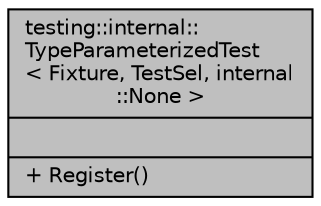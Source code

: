 digraph "testing::internal::TypeParameterizedTest&lt; Fixture, TestSel, internal::None &gt;"
{
 // LATEX_PDF_SIZE
  bgcolor="transparent";
  edge [fontname="Helvetica",fontsize="10",labelfontname="Helvetica",labelfontsize="10"];
  node [fontname="Helvetica",fontsize="10",shape=record];
  Node1 [label="{testing::internal::\lTypeParameterizedTest\l\< Fixture, TestSel, internal\l::None \>\n||+ Register()\l}",height=0.2,width=0.4,color="black", fillcolor="grey75", style="filled", fontcolor="black",tooltip=" "];
}
